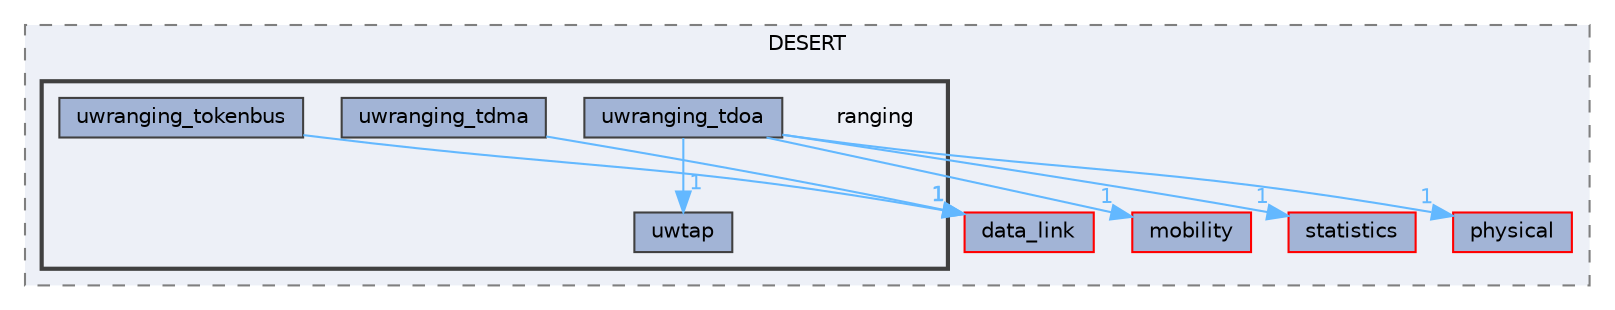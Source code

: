 digraph "ranging"
{
 // LATEX_PDF_SIZE
  bgcolor="transparent";
  edge [fontname=Helvetica,fontsize=10,labelfontname=Helvetica,labelfontsize=10];
  node [fontname=Helvetica,fontsize=10,shape=box,height=0.2,width=0.4];
  compound=true
  subgraph clusterdir_e7958754c60e4a9db517b80ac9bd8bbf {
    graph [ bgcolor="#edf0f7", pencolor="grey50", label="DESERT", fontname=Helvetica,fontsize=10 style="filled,dashed", URL="dir_e7958754c60e4a9db517b80ac9bd8bbf.html",tooltip=""]
  dir_f7bea17b332b01568654fe6fe9b8c8b6 [label="data_link", fillcolor="#a2b4d6", color="red", style="filled", URL="dir_f7bea17b332b01568654fe6fe9b8c8b6.html",tooltip=""];
  dir_72e4c916a7f28a58468fd1f36d6e4463 [label="physical", fillcolor="#a2b4d6", color="red", style="filled", URL="dir_72e4c916a7f28a58468fd1f36d6e4463.html",tooltip=""];
  dir_741ab5b83fa2a202382e246d38fc7bcc [label="mobility", fillcolor="#a2b4d6", color="red", style="filled", URL="dir_741ab5b83fa2a202382e246d38fc7bcc.html",tooltip=""];
  dir_a15bebb52e7bd92784c7e5175f360e29 [label="statistics", fillcolor="#a2b4d6", color="red", style="filled", URL="dir_a15bebb52e7bd92784c7e5175f360e29.html",tooltip=""];
  subgraph clusterdir_55b7040d4f040302b9e84bdc394c86d4 {
    graph [ bgcolor="#edf0f7", pencolor="grey25", label="", fontname=Helvetica,fontsize=10 style="filled,bold", URL="dir_55b7040d4f040302b9e84bdc394c86d4.html",tooltip=""]
    dir_55b7040d4f040302b9e84bdc394c86d4 [shape=plaintext, label="ranging"];
  dir_c019522e6bc66604a432955368649dc0 [label="uwranging_tdma", fillcolor="#a2b4d6", color="grey25", style="filled", URL="dir_c019522e6bc66604a432955368649dc0.html",tooltip=""];
  dir_be7ebb866b316fe94cc693c79233c7b7 [label="uwranging_tdoa", fillcolor="#a2b4d6", color="grey25", style="filled", URL="dir_be7ebb866b316fe94cc693c79233c7b7.html",tooltip=""];
  dir_1cca48d99ddd299de86c4a7c27dc7040 [label="uwranging_tokenbus", fillcolor="#a2b4d6", color="grey25", style="filled", URL="dir_1cca48d99ddd299de86c4a7c27dc7040.html",tooltip=""];
  dir_99ae95bb79ac8293047ccfc5c60bf0eb [label="uwtap", fillcolor="#a2b4d6", color="grey25", style="filled", URL="dir_99ae95bb79ac8293047ccfc5c60bf0eb.html",tooltip=""];
  }
  }
  dir_c019522e6bc66604a432955368649dc0->dir_f7bea17b332b01568654fe6fe9b8c8b6 [headlabel="1", labeldistance=1.5 headhref="dir_000085_000002.html" href="dir_000085_000002.html" color="steelblue1" fontcolor="steelblue1"];
  dir_be7ebb866b316fe94cc693c79233c7b7->dir_72e4c916a7f28a58468fd1f36d6e4463 [headlabel="1", labeldistance=1.5 headhref="dir_000086_000023.html" href="dir_000086_000023.html" color="steelblue1" fontcolor="steelblue1"];
  dir_be7ebb866b316fe94cc693c79233c7b7->dir_741ab5b83fa2a202382e246d38fc7bcc [headlabel="1", labeldistance=1.5 headhref="dir_000086_000007.html" href="dir_000086_000007.html" color="steelblue1" fontcolor="steelblue1"];
  dir_be7ebb866b316fe94cc693c79233c7b7->dir_99ae95bb79ac8293047ccfc5c60bf0eb [headlabel="1", labeldistance=1.5 headhref="dir_000086_000095.html" href="dir_000086_000095.html" color="steelblue1" fontcolor="steelblue1"];
  dir_be7ebb866b316fe94cc693c79233c7b7->dir_a15bebb52e7bd92784c7e5175f360e29 [headlabel="1", labeldistance=1.5 headhref="dir_000086_000027.html" href="dir_000086_000027.html" color="steelblue1" fontcolor="steelblue1"];
  dir_1cca48d99ddd299de86c4a7c27dc7040->dir_f7bea17b332b01568654fe6fe9b8c8b6 [headlabel="1", labeldistance=1.5 headhref="dir_000087_000002.html" href="dir_000087_000002.html" color="steelblue1" fontcolor="steelblue1"];
}

